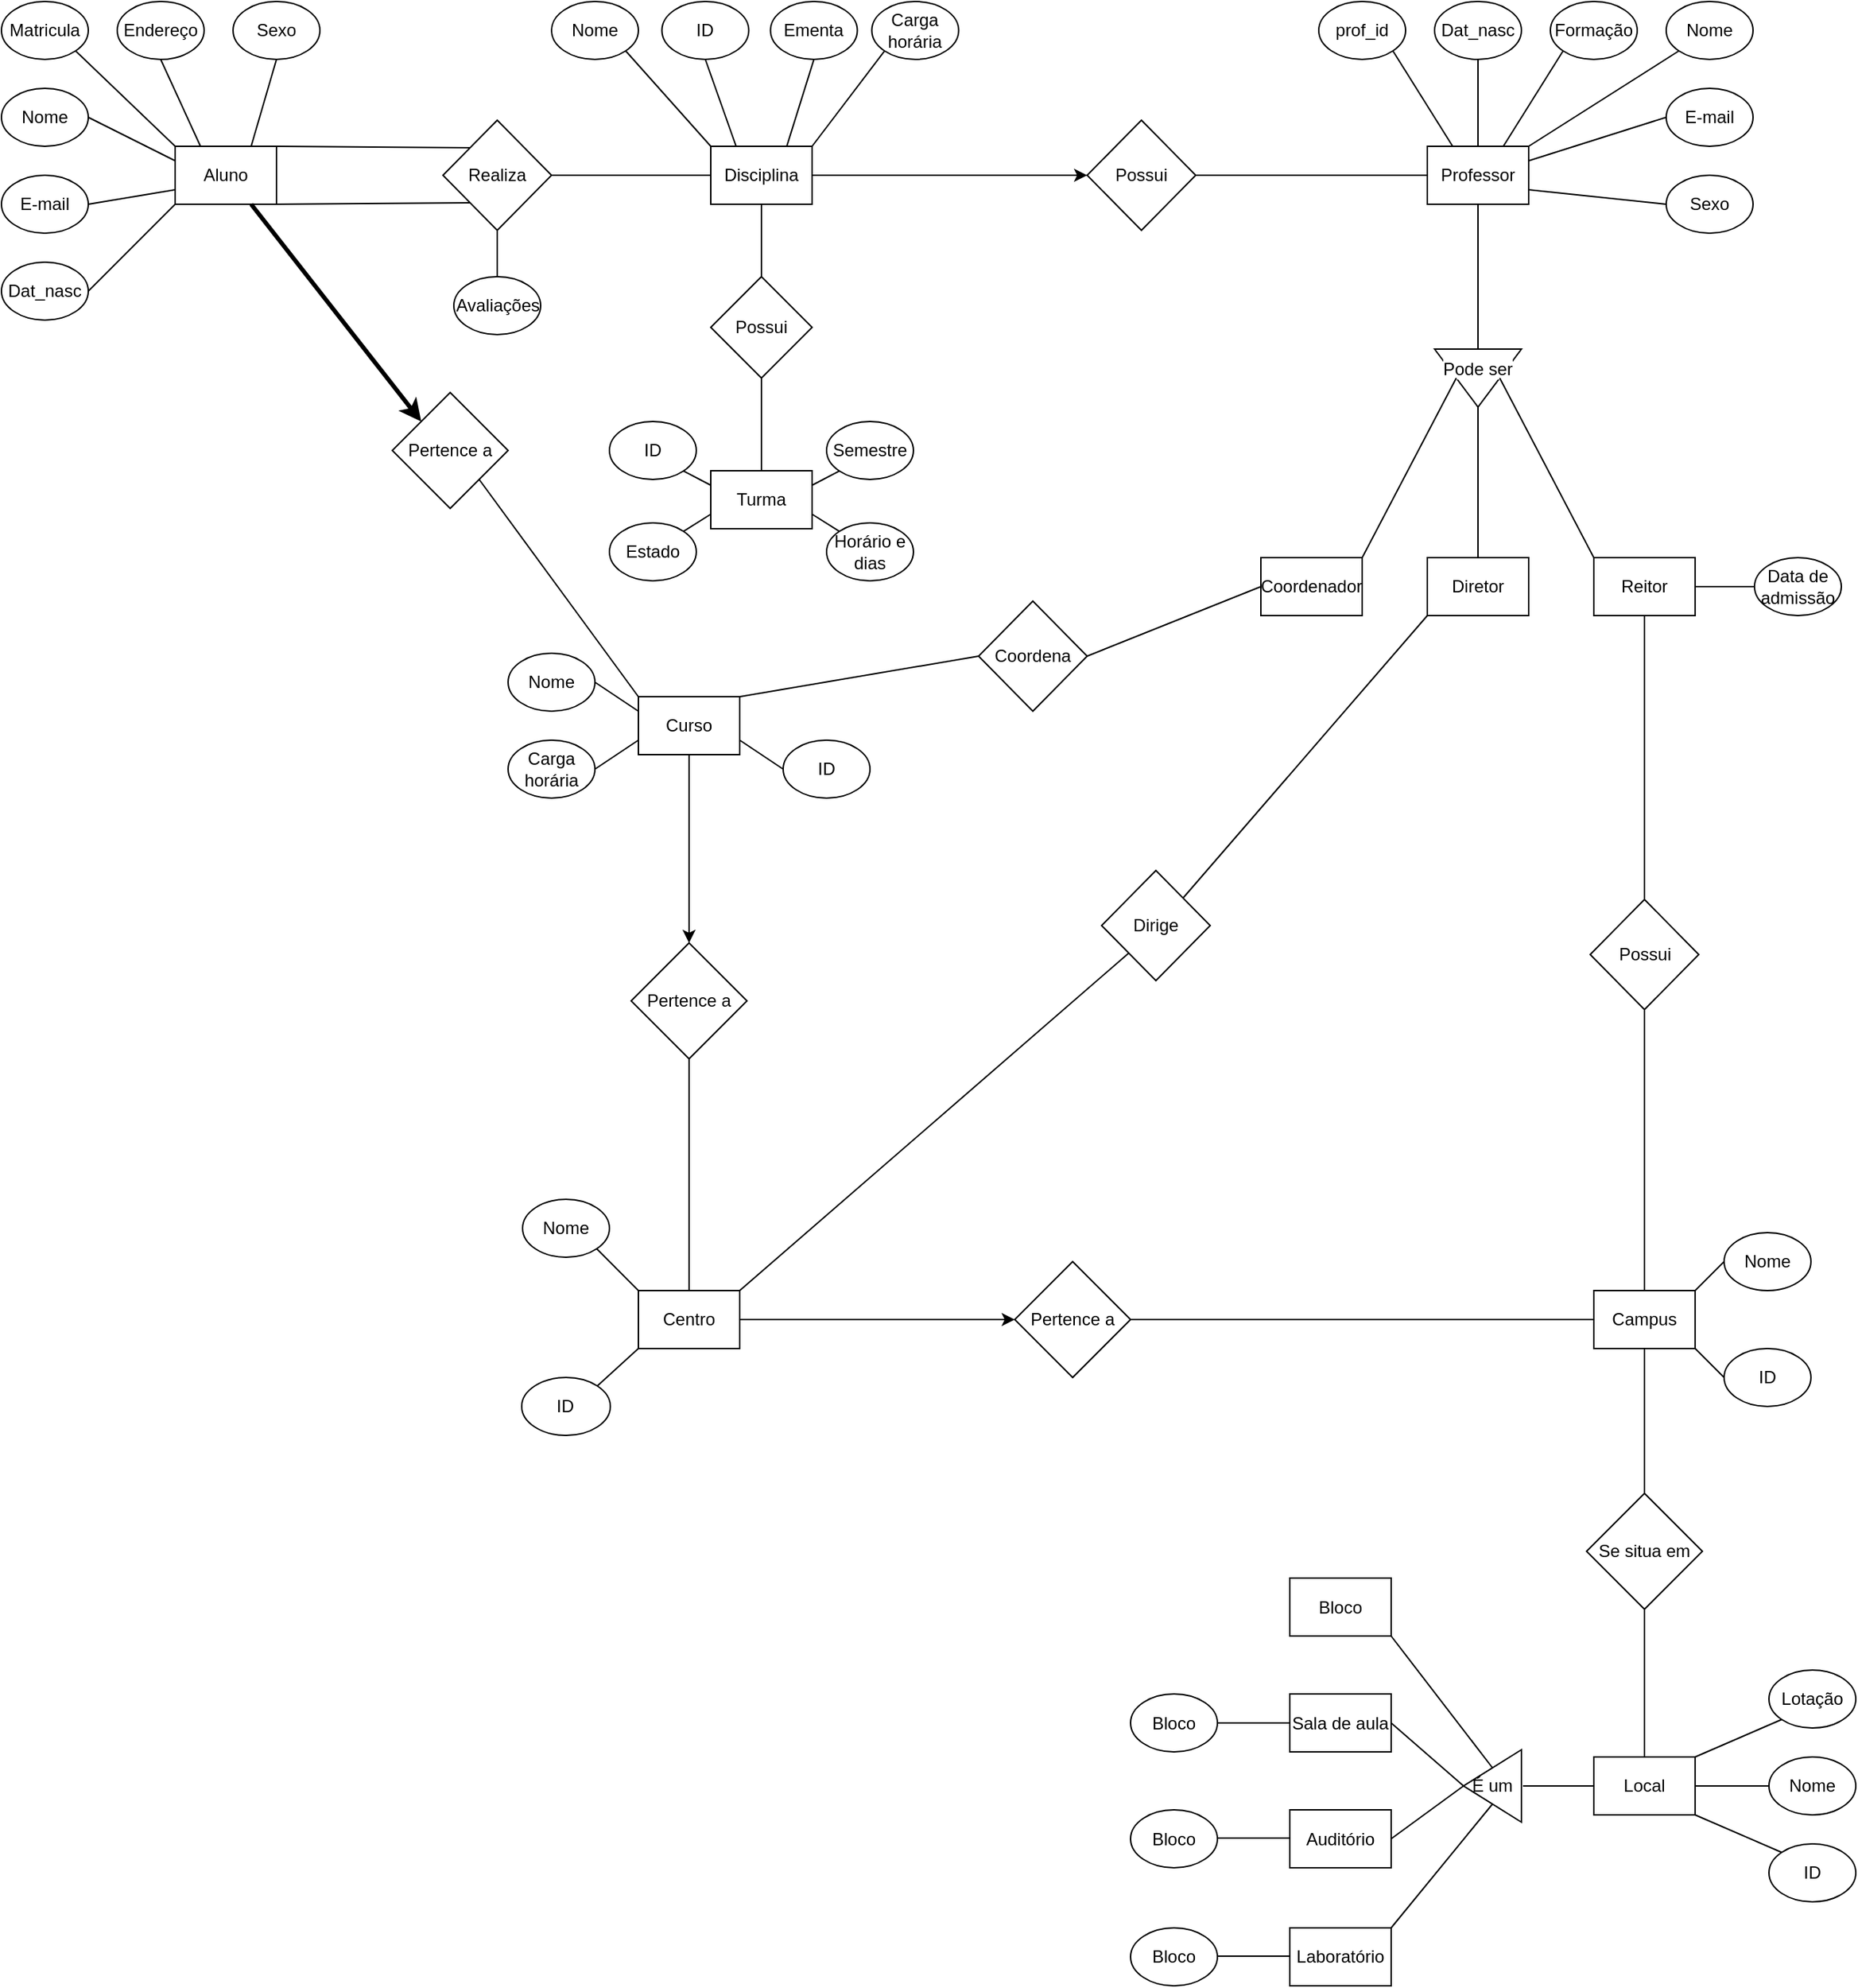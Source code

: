 <mxfile version="20.3.0" type="github">
  <diagram id="R2lEEEUBdFMjLlhIrx00" name="Page-1">
    <mxGraphModel dx="570" dy="474" grid="1" gridSize="10" guides="1" tooltips="1" connect="1" arrows="1" fold="1" page="1" pageScale="1" pageWidth="1169" pageHeight="827" math="0" shadow="0" extFonts="Permanent Marker^https://fonts.googleapis.com/css?family=Permanent+Marker">
      <root>
        <mxCell id="0" />
        <mxCell id="1" parent="0" />
        <mxCell id="e1uVySr2OCQzvFWpXJg2-2" value="Aluno" style="rounded=0;whiteSpace=wrap;html=1;" vertex="1" parent="1">
          <mxGeometry x="170" y="130" width="70" height="40" as="geometry" />
        </mxCell>
        <mxCell id="e1uVySr2OCQzvFWpXJg2-3" value="Nome" style="ellipse;whiteSpace=wrap;html=1;" vertex="1" parent="1">
          <mxGeometry x="50" y="90" width="60" height="40" as="geometry" />
        </mxCell>
        <mxCell id="e1uVySr2OCQzvFWpXJg2-6" value="Professor" style="rounded=0;whiteSpace=wrap;html=1;" vertex="1" parent="1">
          <mxGeometry x="1035" y="130" width="70" height="40" as="geometry" />
        </mxCell>
        <mxCell id="e1uVySr2OCQzvFWpXJg2-7" value="Campus" style="rounded=0;whiteSpace=wrap;html=1;" vertex="1" parent="1">
          <mxGeometry x="1150" y="920" width="70" height="40" as="geometry" />
        </mxCell>
        <mxCell id="e1uVySr2OCQzvFWpXJg2-8" value="Centro" style="rounded=0;whiteSpace=wrap;html=1;" vertex="1" parent="1">
          <mxGeometry x="490" y="920" width="70" height="40" as="geometry" />
        </mxCell>
        <mxCell id="e1uVySr2OCQzvFWpXJg2-10" value="Local" style="rounded=0;whiteSpace=wrap;html=1;" vertex="1" parent="1">
          <mxGeometry x="1150" y="1242" width="70" height="40" as="geometry" />
        </mxCell>
        <mxCell id="e1uVySr2OCQzvFWpXJg2-11" value="Matricula" style="ellipse;whiteSpace=wrap;html=1;" vertex="1" parent="1">
          <mxGeometry x="50" y="30" width="60" height="40" as="geometry" />
        </mxCell>
        <mxCell id="e1uVySr2OCQzvFWpXJg2-12" value="E-mail" style="ellipse;whiteSpace=wrap;html=1;" vertex="1" parent="1">
          <mxGeometry x="50" y="150" width="60" height="40" as="geometry" />
        </mxCell>
        <mxCell id="e1uVySr2OCQzvFWpXJg2-13" value="Dat_nasc" style="ellipse;whiteSpace=wrap;html=1;" vertex="1" parent="1">
          <mxGeometry x="50" y="210" width="60" height="40" as="geometry" />
        </mxCell>
        <mxCell id="e1uVySr2OCQzvFWpXJg2-14" value="Sexo" style="ellipse;whiteSpace=wrap;html=1;" vertex="1" parent="1">
          <mxGeometry x="210" y="30" width="60" height="40" as="geometry" />
        </mxCell>
        <mxCell id="e1uVySr2OCQzvFWpXJg2-15" value="Endereço" style="ellipse;whiteSpace=wrap;html=1;" vertex="1" parent="1">
          <mxGeometry x="130" y="30" width="60" height="40" as="geometry" />
        </mxCell>
        <mxCell id="e1uVySr2OCQzvFWpXJg2-16" value="" style="endArrow=none;html=1;rounded=0;exitX=1;exitY=0.5;exitDx=0;exitDy=0;entryX=0;entryY=0.75;entryDx=0;entryDy=0;" edge="1" parent="1" source="e1uVySr2OCQzvFWpXJg2-12" target="e1uVySr2OCQzvFWpXJg2-2">
          <mxGeometry width="50" height="50" relative="1" as="geometry">
            <mxPoint x="260" y="220" as="sourcePoint" />
            <mxPoint x="310" y="170" as="targetPoint" />
          </mxGeometry>
        </mxCell>
        <mxCell id="e1uVySr2OCQzvFWpXJg2-17" value="" style="endArrow=none;html=1;rounded=0;exitX=1;exitY=0.5;exitDx=0;exitDy=0;entryX=0;entryY=0.25;entryDx=0;entryDy=0;" edge="1" parent="1" source="e1uVySr2OCQzvFWpXJg2-3" target="e1uVySr2OCQzvFWpXJg2-2">
          <mxGeometry width="50" height="50" relative="1" as="geometry">
            <mxPoint x="260" y="220" as="sourcePoint" />
            <mxPoint x="310" y="170" as="targetPoint" />
          </mxGeometry>
        </mxCell>
        <mxCell id="e1uVySr2OCQzvFWpXJg2-18" value="" style="endArrow=none;html=1;rounded=0;exitX=1;exitY=0.5;exitDx=0;exitDy=0;entryX=0;entryY=1;entryDx=0;entryDy=0;" edge="1" parent="1" source="e1uVySr2OCQzvFWpXJg2-13" target="e1uVySr2OCQzvFWpXJg2-2">
          <mxGeometry width="50" height="50" relative="1" as="geometry">
            <mxPoint x="260" y="220" as="sourcePoint" />
            <mxPoint x="310" y="170" as="targetPoint" />
          </mxGeometry>
        </mxCell>
        <mxCell id="e1uVySr2OCQzvFWpXJg2-19" value="" style="endArrow=none;html=1;rounded=0;exitX=1;exitY=1;exitDx=0;exitDy=0;entryX=0;entryY=0;entryDx=0;entryDy=0;" edge="1" parent="1" source="e1uVySr2OCQzvFWpXJg2-11" target="e1uVySr2OCQzvFWpXJg2-2">
          <mxGeometry width="50" height="50" relative="1" as="geometry">
            <mxPoint x="260" y="220" as="sourcePoint" />
            <mxPoint x="310" y="170" as="targetPoint" />
          </mxGeometry>
        </mxCell>
        <mxCell id="e1uVySr2OCQzvFWpXJg2-20" value="" style="endArrow=none;html=1;rounded=0;exitX=0.5;exitY=1;exitDx=0;exitDy=0;entryX=0.25;entryY=0;entryDx=0;entryDy=0;" edge="1" parent="1" source="e1uVySr2OCQzvFWpXJg2-15" target="e1uVySr2OCQzvFWpXJg2-2">
          <mxGeometry width="50" height="50" relative="1" as="geometry">
            <mxPoint x="260" y="220" as="sourcePoint" />
            <mxPoint x="310" y="170" as="targetPoint" />
          </mxGeometry>
        </mxCell>
        <mxCell id="e1uVySr2OCQzvFWpXJg2-21" value="" style="endArrow=none;html=1;rounded=0;exitX=0.5;exitY=1;exitDx=0;exitDy=0;entryX=0.75;entryY=0;entryDx=0;entryDy=0;" edge="1" parent="1" source="e1uVySr2OCQzvFWpXJg2-14" target="e1uVySr2OCQzvFWpXJg2-2">
          <mxGeometry width="50" height="50" relative="1" as="geometry">
            <mxPoint x="260" y="220" as="sourcePoint" />
            <mxPoint x="310" y="170" as="targetPoint" />
          </mxGeometry>
        </mxCell>
        <mxCell id="e1uVySr2OCQzvFWpXJg2-32" value="Nome" style="ellipse;whiteSpace=wrap;html=1;" vertex="1" parent="1">
          <mxGeometry x="1200" y="30" width="60" height="40" as="geometry" />
        </mxCell>
        <mxCell id="e1uVySr2OCQzvFWpXJg2-33" value="prof_id" style="ellipse;whiteSpace=wrap;html=1;" vertex="1" parent="1">
          <mxGeometry x="960" y="30" width="60" height="40" as="geometry" />
        </mxCell>
        <mxCell id="e1uVySr2OCQzvFWpXJg2-34" value="E-mail" style="ellipse;whiteSpace=wrap;html=1;" vertex="1" parent="1">
          <mxGeometry x="1200" y="90" width="60" height="40" as="geometry" />
        </mxCell>
        <mxCell id="e1uVySr2OCQzvFWpXJg2-35" value="Sexo" style="ellipse;whiteSpace=wrap;html=1;" vertex="1" parent="1">
          <mxGeometry x="1200" y="150" width="60" height="40" as="geometry" />
        </mxCell>
        <mxCell id="e1uVySr2OCQzvFWpXJg2-36" value="Dat_nasc" style="ellipse;whiteSpace=wrap;html=1;" vertex="1" parent="1">
          <mxGeometry x="1040" y="30" width="60" height="40" as="geometry" />
        </mxCell>
        <mxCell id="e1uVySr2OCQzvFWpXJg2-37" value="Formação" style="ellipse;whiteSpace=wrap;html=1;" vertex="1" parent="1">
          <mxGeometry x="1120" y="30" width="60" height="40" as="geometry" />
        </mxCell>
        <mxCell id="e1uVySr2OCQzvFWpXJg2-38" value="ID" style="ellipse;whiteSpace=wrap;html=1;" vertex="1" parent="1">
          <mxGeometry x="1240" y="960" width="60" height="40" as="geometry" />
        </mxCell>
        <mxCell id="e1uVySr2OCQzvFWpXJg2-39" value="Nome" style="ellipse;whiteSpace=wrap;html=1;" vertex="1" parent="1">
          <mxGeometry x="1240" y="880" width="60" height="40" as="geometry" />
        </mxCell>
        <mxCell id="e1uVySr2OCQzvFWpXJg2-41" value="ID" style="ellipse;whiteSpace=wrap;html=1;" vertex="1" parent="1">
          <mxGeometry x="409.38" y="980" width="61.25" height="40" as="geometry" />
        </mxCell>
        <mxCell id="e1uVySr2OCQzvFWpXJg2-42" value="Nome" style="ellipse;whiteSpace=wrap;html=1;" vertex="1" parent="1">
          <mxGeometry x="410" y="857" width="60" height="40" as="geometry" />
        </mxCell>
        <mxCell id="e1uVySr2OCQzvFWpXJg2-48" value="ID" style="ellipse;whiteSpace=wrap;html=1;" vertex="1" parent="1">
          <mxGeometry x="1271" y="1302" width="60" height="40" as="geometry" />
        </mxCell>
        <mxCell id="e1uVySr2OCQzvFWpXJg2-49" value="Nome" style="ellipse;whiteSpace=wrap;html=1;" vertex="1" parent="1">
          <mxGeometry x="1271" y="1242" width="60" height="40" as="geometry" />
        </mxCell>
        <mxCell id="e1uVySr2OCQzvFWpXJg2-52" value="Lotação" style="ellipse;whiteSpace=wrap;html=1;" vertex="1" parent="1">
          <mxGeometry x="1271" y="1182" width="60" height="40" as="geometry" />
        </mxCell>
        <mxCell id="e1uVySr2OCQzvFWpXJg2-53" value="Laboratório" style="rounded=0;whiteSpace=wrap;html=1;" vertex="1" parent="1">
          <mxGeometry x="940" y="1360" width="70" height="40" as="geometry" />
        </mxCell>
        <mxCell id="e1uVySr2OCQzvFWpXJg2-54" value="Auditório" style="rounded=0;whiteSpace=wrap;html=1;" vertex="1" parent="1">
          <mxGeometry x="940" y="1278.5" width="70" height="40" as="geometry" />
        </mxCell>
        <mxCell id="e1uVySr2OCQzvFWpXJg2-55" value="Sala de aula" style="rounded=0;whiteSpace=wrap;html=1;" vertex="1" parent="1">
          <mxGeometry x="940" y="1198.5" width="70" height="40" as="geometry" />
        </mxCell>
        <mxCell id="e1uVySr2OCQzvFWpXJg2-56" value="Bloco" style="rounded=0;whiteSpace=wrap;html=1;" vertex="1" parent="1">
          <mxGeometry x="940" y="1118.5" width="70" height="40" as="geometry" />
        </mxCell>
        <mxCell id="e1uVySr2OCQzvFWpXJg2-57" value="É um" style="triangle;whiteSpace=wrap;html=1;flipH=1;" vertex="1" parent="1">
          <mxGeometry x="1060" y="1237" width="40" height="50" as="geometry" />
        </mxCell>
        <mxCell id="e1uVySr2OCQzvFWpXJg2-64" value="Pertence&amp;nbsp;a" style="rhombus;whiteSpace=wrap;html=1;" vertex="1" parent="1">
          <mxGeometry x="320" y="300" width="80" height="80" as="geometry" />
        </mxCell>
        <mxCell id="e1uVySr2OCQzvFWpXJg2-65" value="Curso" style="rounded=0;whiteSpace=wrap;html=1;" vertex="1" parent="1">
          <mxGeometry x="490" y="510" width="70" height="40" as="geometry" />
        </mxCell>
        <mxCell id="e1uVySr2OCQzvFWpXJg2-66" value="ID" style="ellipse;whiteSpace=wrap;html=1;" vertex="1" parent="1">
          <mxGeometry x="590" y="540" width="60" height="40" as="geometry" />
        </mxCell>
        <mxCell id="e1uVySr2OCQzvFWpXJg2-69" value="Carga horária" style="ellipse;whiteSpace=wrap;html=1;" vertex="1" parent="1">
          <mxGeometry x="400" y="540" width="60" height="40" as="geometry" />
        </mxCell>
        <mxCell id="e1uVySr2OCQzvFWpXJg2-70" value="" style="endArrow=none;html=1;rounded=0;exitX=1;exitY=1;exitDx=0;exitDy=0;entryX=0;entryY=0;entryDx=0;entryDy=0;" edge="1" parent="1" source="e1uVySr2OCQzvFWpXJg2-64" target="e1uVySr2OCQzvFWpXJg2-65">
          <mxGeometry width="50" height="50" relative="1" as="geometry">
            <mxPoint x="400" y="400" as="sourcePoint" />
            <mxPoint x="450" y="350" as="targetPoint" />
          </mxGeometry>
        </mxCell>
        <mxCell id="e1uVySr2OCQzvFWpXJg2-71" value="" style="endArrow=none;html=1;rounded=0;exitX=0;exitY=0;exitDx=0;exitDy=0;entryX=0.75;entryY=1;entryDx=0;entryDy=0;endFill=0;startArrow=classic;startFill=1;strokeWidth=3;" edge="1" parent="1" source="e1uVySr2OCQzvFWpXJg2-64" target="e1uVySr2OCQzvFWpXJg2-2">
          <mxGeometry width="50" height="50" relative="1" as="geometry">
            <mxPoint x="400" y="400" as="sourcePoint" />
            <mxPoint x="450" y="350" as="targetPoint" />
          </mxGeometry>
        </mxCell>
        <mxCell id="e1uVySr2OCQzvFWpXJg2-72" value="Realiza" style="rhombus;whiteSpace=wrap;html=1;" vertex="1" parent="1">
          <mxGeometry x="355" y="112" width="75" height="76" as="geometry" />
        </mxCell>
        <mxCell id="e1uVySr2OCQzvFWpXJg2-84" value="" style="endArrow=none;html=1;rounded=0;strokeWidth=1;exitX=1;exitY=0.5;exitDx=0;exitDy=0;entryX=0;entryY=0.25;entryDx=0;entryDy=0;" edge="1" parent="1" target="e1uVySr2OCQzvFWpXJg2-65">
          <mxGeometry width="50" height="50" relative="1" as="geometry">
            <mxPoint x="460" y="500" as="sourcePoint" />
            <mxPoint x="500" y="550" as="targetPoint" />
          </mxGeometry>
        </mxCell>
        <mxCell id="e1uVySr2OCQzvFWpXJg2-85" value="" style="endArrow=none;html=1;rounded=0;strokeWidth=1;exitX=1;exitY=0.5;exitDx=0;exitDy=0;entryX=0;entryY=0.75;entryDx=0;entryDy=0;" edge="1" parent="1">
          <mxGeometry width="50" height="50" relative="1" as="geometry">
            <mxPoint x="460" y="560" as="sourcePoint" />
            <mxPoint x="490" y="540" as="targetPoint" />
          </mxGeometry>
        </mxCell>
        <mxCell id="e1uVySr2OCQzvFWpXJg2-86" value="" style="endArrow=none;html=1;rounded=0;strokeWidth=1;exitX=0;exitY=0.5;exitDx=0;exitDy=0;entryX=1;entryY=0.75;entryDx=0;entryDy=0;" edge="1" parent="1" source="e1uVySr2OCQzvFWpXJg2-66" target="e1uVySr2OCQzvFWpXJg2-65">
          <mxGeometry width="50" height="50" relative="1" as="geometry">
            <mxPoint x="470" y="570" as="sourcePoint" />
            <mxPoint x="500" y="550" as="targetPoint" />
          </mxGeometry>
        </mxCell>
        <mxCell id="e1uVySr2OCQzvFWpXJg2-88" value="Reitor" style="rounded=0;whiteSpace=wrap;html=1;" vertex="1" parent="1">
          <mxGeometry x="1150" y="414" width="70" height="40" as="geometry" />
        </mxCell>
        <mxCell id="e1uVySr2OCQzvFWpXJg2-89" value="Data de admissão" style="ellipse;whiteSpace=wrap;html=1;" vertex="1" parent="1">
          <mxGeometry x="1261" y="414" width="60" height="40" as="geometry" />
        </mxCell>
        <mxCell id="e1uVySr2OCQzvFWpXJg2-93" value="" style="endArrow=none;html=1;rounded=0;strokeWidth=1;exitX=1;exitY=1;exitDx=0;exitDy=0;entryX=0;entryY=0;entryDx=0;entryDy=0;" edge="1" parent="1" source="e1uVySr2OCQzvFWpXJg2-42" target="e1uVySr2OCQzvFWpXJg2-8">
          <mxGeometry width="50" height="50" relative="1" as="geometry">
            <mxPoint x="510" y="920" as="sourcePoint" />
            <mxPoint x="560" y="870" as="targetPoint" />
          </mxGeometry>
        </mxCell>
        <mxCell id="e1uVySr2OCQzvFWpXJg2-96" value="Pertence&amp;nbsp;a" style="rhombus;whiteSpace=wrap;html=1;" vertex="1" parent="1">
          <mxGeometry x="485" y="680" width="80" height="80" as="geometry" />
        </mxCell>
        <mxCell id="e1uVySr2OCQzvFWpXJg2-97" value="" style="endArrow=classic;html=1;rounded=0;strokeWidth=1;exitX=0.5;exitY=1;exitDx=0;exitDy=0;entryX=0.5;entryY=0;entryDx=0;entryDy=0;" edge="1" parent="1" source="e1uVySr2OCQzvFWpXJg2-65" target="e1uVySr2OCQzvFWpXJg2-96">
          <mxGeometry width="50" height="50" relative="1" as="geometry">
            <mxPoint x="520" y="720" as="sourcePoint" />
            <mxPoint x="570" y="670" as="targetPoint" />
          </mxGeometry>
        </mxCell>
        <mxCell id="e1uVySr2OCQzvFWpXJg2-98" value="" style="endArrow=none;html=1;rounded=0;strokeWidth=1;exitX=0.5;exitY=1;exitDx=0;exitDy=0;entryX=0.5;entryY=0;entryDx=0;entryDy=0;" edge="1" parent="1" source="e1uVySr2OCQzvFWpXJg2-96" target="e1uVySr2OCQzvFWpXJg2-8">
          <mxGeometry width="50" height="50" relative="1" as="geometry">
            <mxPoint x="520" y="720" as="sourcePoint" />
            <mxPoint x="570" y="670" as="targetPoint" />
          </mxGeometry>
        </mxCell>
        <mxCell id="e1uVySr2OCQzvFWpXJg2-99" value="Pertence&amp;nbsp;a" style="rhombus;whiteSpace=wrap;html=1;" vertex="1" parent="1">
          <mxGeometry x="750" y="900" width="80" height="80" as="geometry" />
        </mxCell>
        <mxCell id="e1uVySr2OCQzvFWpXJg2-100" value="" style="endArrow=classic;html=1;rounded=0;strokeWidth=1;entryX=0;entryY=0.5;entryDx=0;entryDy=0;exitX=1;exitY=0.5;exitDx=0;exitDy=0;" edge="1" parent="1" source="e1uVySr2OCQzvFWpXJg2-8" target="e1uVySr2OCQzvFWpXJg2-99">
          <mxGeometry width="50" height="50" relative="1" as="geometry">
            <mxPoint x="330" y="920" as="sourcePoint" />
            <mxPoint x="380" y="870" as="targetPoint" />
          </mxGeometry>
        </mxCell>
        <mxCell id="e1uVySr2OCQzvFWpXJg2-101" value="" style="endArrow=none;html=1;rounded=0;strokeWidth=1;exitX=0;exitY=0.5;exitDx=0;exitDy=0;entryX=1;entryY=0.5;entryDx=0;entryDy=0;" edge="1" parent="1" source="e1uVySr2OCQzvFWpXJg2-7" target="e1uVySr2OCQzvFWpXJg2-99">
          <mxGeometry width="50" height="50" relative="1" as="geometry">
            <mxPoint x="456" y="770" as="sourcePoint" />
            <mxPoint x="961" y="940" as="targetPoint" />
          </mxGeometry>
        </mxCell>
        <mxCell id="e1uVySr2OCQzvFWpXJg2-109" value="Disciplina" style="rounded=0;whiteSpace=wrap;html=1;" vertex="1" parent="1">
          <mxGeometry x="540" y="130" width="70" height="40" as="geometry" />
        </mxCell>
        <mxCell id="e1uVySr2OCQzvFWpXJg2-110" value="ID" style="ellipse;whiteSpace=wrap;html=1;" vertex="1" parent="1">
          <mxGeometry x="506.25" y="30" width="60" height="40" as="geometry" />
        </mxCell>
        <mxCell id="e1uVySr2OCQzvFWpXJg2-111" value="Ementa" style="ellipse;whiteSpace=wrap;html=1;" vertex="1" parent="1">
          <mxGeometry x="581.25" y="30" width="60" height="40" as="geometry" />
        </mxCell>
        <mxCell id="e1uVySr2OCQzvFWpXJg2-112" value="Carga horária" style="ellipse;whiteSpace=wrap;html=1;" vertex="1" parent="1">
          <mxGeometry x="651.25" y="30" width="60" height="40" as="geometry" />
        </mxCell>
        <mxCell id="e1uVySr2OCQzvFWpXJg2-113" value="Nome" style="ellipse;whiteSpace=wrap;html=1;" vertex="1" parent="1">
          <mxGeometry x="430" y="30" width="60" height="40" as="geometry" />
        </mxCell>
        <mxCell id="e1uVySr2OCQzvFWpXJg2-119" value="" style="endArrow=none;html=1;rounded=0;strokeWidth=1;exitX=1;exitY=1;exitDx=0;exitDy=0;entryX=0;entryY=1;entryDx=0;entryDy=0;" edge="1" parent="1" source="e1uVySr2OCQzvFWpXJg2-2" target="e1uVySr2OCQzvFWpXJg2-72">
          <mxGeometry width="50" height="50" relative="1" as="geometry">
            <mxPoint x="390" y="320" as="sourcePoint" />
            <mxPoint x="440" y="270" as="targetPoint" />
          </mxGeometry>
        </mxCell>
        <mxCell id="e1uVySr2OCQzvFWpXJg2-120" value="" style="endArrow=none;html=1;rounded=0;strokeWidth=1;exitX=1;exitY=0;exitDx=0;exitDy=0;entryX=0;entryY=0;entryDx=0;entryDy=0;" edge="1" parent="1" source="e1uVySr2OCQzvFWpXJg2-2" target="e1uVySr2OCQzvFWpXJg2-72">
          <mxGeometry width="50" height="50" relative="1" as="geometry">
            <mxPoint x="250" y="170" as="sourcePoint" />
            <mxPoint x="378.75" y="181" as="targetPoint" />
          </mxGeometry>
        </mxCell>
        <mxCell id="e1uVySr2OCQzvFWpXJg2-121" value="" style="endArrow=none;html=1;rounded=0;strokeWidth=1;entryX=1;entryY=0.5;entryDx=0;entryDy=0;exitX=0;exitY=0.5;exitDx=0;exitDy=0;" edge="1" parent="1" source="e1uVySr2OCQzvFWpXJg2-109" target="e1uVySr2OCQzvFWpXJg2-72">
          <mxGeometry width="50" height="50" relative="1" as="geometry">
            <mxPoint x="430" y="320" as="sourcePoint" />
            <mxPoint x="480" y="270" as="targetPoint" />
          </mxGeometry>
        </mxCell>
        <mxCell id="e1uVySr2OCQzvFWpXJg2-122" value="" style="endArrow=none;html=1;rounded=0;strokeWidth=1;exitX=1;exitY=1;exitDx=0;exitDy=0;entryX=0;entryY=0;entryDx=0;entryDy=0;" edge="1" parent="1" source="e1uVySr2OCQzvFWpXJg2-113" target="e1uVySr2OCQzvFWpXJg2-109">
          <mxGeometry width="50" height="50" relative="1" as="geometry">
            <mxPoint x="620" y="220" as="sourcePoint" />
            <mxPoint x="670" y="170" as="targetPoint" />
          </mxGeometry>
        </mxCell>
        <mxCell id="e1uVySr2OCQzvFWpXJg2-123" value="" style="endArrow=none;html=1;rounded=0;strokeWidth=1;exitX=0.5;exitY=1;exitDx=0;exitDy=0;entryX=0.25;entryY=0;entryDx=0;entryDy=0;" edge="1" parent="1" source="e1uVySr2OCQzvFWpXJg2-110" target="e1uVySr2OCQzvFWpXJg2-109">
          <mxGeometry width="50" height="50" relative="1" as="geometry">
            <mxPoint x="491.213" y="74.142" as="sourcePoint" />
            <mxPoint x="567.5" y="140" as="targetPoint" />
          </mxGeometry>
        </mxCell>
        <mxCell id="e1uVySr2OCQzvFWpXJg2-124" value="" style="endArrow=none;html=1;rounded=0;strokeWidth=1;exitX=0.5;exitY=1;exitDx=0;exitDy=0;entryX=0.75;entryY=0;entryDx=0;entryDy=0;" edge="1" parent="1" source="e1uVySr2OCQzvFWpXJg2-111" target="e1uVySr2OCQzvFWpXJg2-109">
          <mxGeometry width="50" height="50" relative="1" as="geometry">
            <mxPoint x="546.25" y="80" as="sourcePoint" />
            <mxPoint x="567.5" y="140" as="targetPoint" />
          </mxGeometry>
        </mxCell>
        <mxCell id="e1uVySr2OCQzvFWpXJg2-125" value="" style="endArrow=none;html=1;rounded=0;strokeWidth=1;exitX=0;exitY=1;exitDx=0;exitDy=0;entryX=1;entryY=0;entryDx=0;entryDy=0;" edge="1" parent="1" source="e1uVySr2OCQzvFWpXJg2-112" target="e1uVySr2OCQzvFWpXJg2-109">
          <mxGeometry width="50" height="50" relative="1" as="geometry">
            <mxPoint x="621.25" y="80" as="sourcePoint" />
            <mxPoint x="602.5" y="140" as="targetPoint" />
          </mxGeometry>
        </mxCell>
        <mxCell id="e1uVySr2OCQzvFWpXJg2-126" value="Possui" style="rhombus;whiteSpace=wrap;html=1;" vertex="1" parent="1">
          <mxGeometry x="800" y="112" width="75" height="76" as="geometry" />
        </mxCell>
        <mxCell id="e1uVySr2OCQzvFWpXJg2-127" value="" style="endArrow=none;html=1;rounded=0;strokeWidth=1;entryX=1;entryY=0.5;entryDx=0;entryDy=0;exitX=0;exitY=0.5;exitDx=0;exitDy=0;endFill=0;startArrow=classic;startFill=1;" edge="1" parent="1" source="e1uVySr2OCQzvFWpXJg2-126" target="e1uVySr2OCQzvFWpXJg2-109">
          <mxGeometry width="50" height="50" relative="1" as="geometry">
            <mxPoint x="550" y="160" as="sourcePoint" />
            <mxPoint x="440" y="160" as="targetPoint" />
          </mxGeometry>
        </mxCell>
        <mxCell id="e1uVySr2OCQzvFWpXJg2-128" value="" style="endArrow=none;html=1;rounded=0;strokeWidth=1;entryX=0;entryY=0.5;entryDx=0;entryDy=0;" edge="1" parent="1" source="e1uVySr2OCQzvFWpXJg2-126" target="e1uVySr2OCQzvFWpXJg2-6">
          <mxGeometry width="50" height="50" relative="1" as="geometry">
            <mxPoint x="810" y="160" as="sourcePoint" />
            <mxPoint x="677.5" y="160" as="targetPoint" />
          </mxGeometry>
        </mxCell>
        <mxCell id="e1uVySr2OCQzvFWpXJg2-129" value="" style="endArrow=none;html=1;rounded=0;strokeWidth=1;exitX=1;exitY=1;exitDx=0;exitDy=0;entryX=0.25;entryY=0;entryDx=0;entryDy=0;" edge="1" parent="1" source="e1uVySr2OCQzvFWpXJg2-33" target="e1uVySr2OCQzvFWpXJg2-6">
          <mxGeometry width="50" height="50" relative="1" as="geometry">
            <mxPoint x="1100" y="220" as="sourcePoint" />
            <mxPoint x="1150" y="170" as="targetPoint" />
          </mxGeometry>
        </mxCell>
        <mxCell id="e1uVySr2OCQzvFWpXJg2-130" value="" style="endArrow=none;html=1;rounded=0;strokeWidth=1;exitX=0.5;exitY=1;exitDx=0;exitDy=0;entryX=0.5;entryY=0;entryDx=0;entryDy=0;" edge="1" parent="1" source="e1uVySr2OCQzvFWpXJg2-36" target="e1uVySr2OCQzvFWpXJg2-6">
          <mxGeometry width="50" height="50" relative="1" as="geometry">
            <mxPoint x="1021.213" y="74.142" as="sourcePoint" />
            <mxPoint x="1045" y="140" as="targetPoint" />
          </mxGeometry>
        </mxCell>
        <mxCell id="e1uVySr2OCQzvFWpXJg2-131" value="" style="endArrow=none;html=1;rounded=0;strokeWidth=1;exitX=0;exitY=1;exitDx=0;exitDy=0;entryX=0.75;entryY=0;entryDx=0;entryDy=0;" edge="1" parent="1" source="e1uVySr2OCQzvFWpXJg2-37" target="e1uVySr2OCQzvFWpXJg2-6">
          <mxGeometry width="50" height="50" relative="1" as="geometry">
            <mxPoint x="1080" y="80" as="sourcePoint" />
            <mxPoint x="1070" y="140" as="targetPoint" />
          </mxGeometry>
        </mxCell>
        <mxCell id="e1uVySr2OCQzvFWpXJg2-132" value="" style="endArrow=none;html=1;rounded=0;strokeWidth=1;exitX=0;exitY=1;exitDx=0;exitDy=0;entryX=1;entryY=0;entryDx=0;entryDy=0;" edge="1" parent="1" source="e1uVySr2OCQzvFWpXJg2-32" target="e1uVySr2OCQzvFWpXJg2-6">
          <mxGeometry width="50" height="50" relative="1" as="geometry">
            <mxPoint x="1138.787" y="74.142" as="sourcePoint" />
            <mxPoint x="1080" y="140" as="targetPoint" />
          </mxGeometry>
        </mxCell>
        <mxCell id="e1uVySr2OCQzvFWpXJg2-133" value="" style="endArrow=none;html=1;rounded=0;strokeWidth=1;exitX=0;exitY=0.5;exitDx=0;exitDy=0;entryX=1;entryY=0.25;entryDx=0;entryDy=0;" edge="1" parent="1" source="e1uVySr2OCQzvFWpXJg2-34" target="e1uVySr2OCQzvFWpXJg2-6">
          <mxGeometry width="50" height="50" relative="1" as="geometry">
            <mxPoint x="1218.787" y="74.142" as="sourcePoint" />
            <mxPoint x="1115" y="140" as="targetPoint" />
          </mxGeometry>
        </mxCell>
        <mxCell id="e1uVySr2OCQzvFWpXJg2-134" value="" style="endArrow=none;html=1;rounded=0;strokeWidth=1;exitX=0;exitY=0.5;exitDx=0;exitDy=0;entryX=1;entryY=0.75;entryDx=0;entryDy=0;" edge="1" parent="1" source="e1uVySr2OCQzvFWpXJg2-35" target="e1uVySr2OCQzvFWpXJg2-6">
          <mxGeometry width="50" height="50" relative="1" as="geometry">
            <mxPoint x="1210" y="120" as="sourcePoint" />
            <mxPoint x="1115" y="150" as="targetPoint" />
          </mxGeometry>
        </mxCell>
        <mxCell id="e1uVySr2OCQzvFWpXJg2-135" value="Turma" style="rounded=0;whiteSpace=wrap;html=1;" vertex="1" parent="1">
          <mxGeometry x="540" y="354" width="70" height="40" as="geometry" />
        </mxCell>
        <mxCell id="e1uVySr2OCQzvFWpXJg2-136" value="ID" style="ellipse;whiteSpace=wrap;html=1;" vertex="1" parent="1">
          <mxGeometry x="470" y="320" width="60" height="40" as="geometry" />
        </mxCell>
        <mxCell id="e1uVySr2OCQzvFWpXJg2-137" value="Semestre" style="ellipse;whiteSpace=wrap;html=1;" vertex="1" parent="1">
          <mxGeometry x="620" y="320" width="60" height="40" as="geometry" />
        </mxCell>
        <mxCell id="e1uVySr2OCQzvFWpXJg2-138" value="Estado" style="ellipse;whiteSpace=wrap;html=1;" vertex="1" parent="1">
          <mxGeometry x="470" y="390" width="60" height="40" as="geometry" />
        </mxCell>
        <mxCell id="e1uVySr2OCQzvFWpXJg2-139" value="Horário e dias" style="ellipse;whiteSpace=wrap;html=1;" vertex="1" parent="1">
          <mxGeometry x="620" y="390" width="60" height="40" as="geometry" />
        </mxCell>
        <mxCell id="e1uVySr2OCQzvFWpXJg2-140" value="Possui" style="rhombus;whiteSpace=wrap;html=1;" vertex="1" parent="1">
          <mxGeometry x="540" y="220" width="70" height="70" as="geometry" />
        </mxCell>
        <mxCell id="e1uVySr2OCQzvFWpXJg2-144" value="" style="endArrow=none;html=1;rounded=0;strokeWidth=1;exitX=0.5;exitY=1;exitDx=0;exitDy=0;" edge="1" parent="1" source="e1uVySr2OCQzvFWpXJg2-140" target="e1uVySr2OCQzvFWpXJg2-135">
          <mxGeometry width="50" height="50" relative="1" as="geometry">
            <mxPoint x="740" y="400" as="sourcePoint" />
            <mxPoint x="790" y="350" as="targetPoint" />
          </mxGeometry>
        </mxCell>
        <mxCell id="e1uVySr2OCQzvFWpXJg2-145" value="" style="endArrow=none;html=1;rounded=0;strokeWidth=1;exitX=0.5;exitY=1;exitDx=0;exitDy=0;entryX=0.5;entryY=0;entryDx=0;entryDy=0;" edge="1" parent="1" source="e1uVySr2OCQzvFWpXJg2-109" target="e1uVySr2OCQzvFWpXJg2-140">
          <mxGeometry width="50" height="50" relative="1" as="geometry">
            <mxPoint x="585" y="300" as="sourcePoint" />
            <mxPoint x="585" y="364" as="targetPoint" />
          </mxGeometry>
        </mxCell>
        <mxCell id="e1uVySr2OCQzvFWpXJg2-146" value="" style="endArrow=none;html=1;rounded=0;strokeWidth=1;exitX=1;exitY=0;exitDx=0;exitDy=0;entryX=0;entryY=0.75;entryDx=0;entryDy=0;" edge="1" parent="1" source="e1uVySr2OCQzvFWpXJg2-138" target="e1uVySr2OCQzvFWpXJg2-135">
          <mxGeometry width="50" height="50" relative="1" as="geometry">
            <mxPoint x="740" y="400" as="sourcePoint" />
            <mxPoint x="790" y="350" as="targetPoint" />
          </mxGeometry>
        </mxCell>
        <mxCell id="e1uVySr2OCQzvFWpXJg2-147" value="" style="endArrow=none;html=1;rounded=0;strokeWidth=1;exitX=1;exitY=1;exitDx=0;exitDy=0;entryX=0;entryY=0.25;entryDx=0;entryDy=0;" edge="1" parent="1" source="e1uVySr2OCQzvFWpXJg2-136" target="e1uVySr2OCQzvFWpXJg2-135">
          <mxGeometry width="50" height="50" relative="1" as="geometry">
            <mxPoint x="531.058" y="405.755" as="sourcePoint" />
            <mxPoint x="550" y="394" as="targetPoint" />
          </mxGeometry>
        </mxCell>
        <mxCell id="e1uVySr2OCQzvFWpXJg2-148" value="" style="endArrow=none;html=1;rounded=0;strokeWidth=1;exitX=1;exitY=0.25;exitDx=0;exitDy=0;entryX=0;entryY=1;entryDx=0;entryDy=0;" edge="1" parent="1" source="e1uVySr2OCQzvFWpXJg2-135" target="e1uVySr2OCQzvFWpXJg2-137">
          <mxGeometry width="50" height="50" relative="1" as="geometry">
            <mxPoint x="531.058" y="364.245" as="sourcePoint" />
            <mxPoint x="550" y="374" as="targetPoint" />
          </mxGeometry>
        </mxCell>
        <mxCell id="e1uVySr2OCQzvFWpXJg2-149" value="" style="endArrow=none;html=1;rounded=0;strokeWidth=1;exitX=1;exitY=0.75;exitDx=0;exitDy=0;entryX=0;entryY=0;entryDx=0;entryDy=0;" edge="1" parent="1" source="e1uVySr2OCQzvFWpXJg2-135" target="e1uVySr2OCQzvFWpXJg2-139">
          <mxGeometry width="50" height="50" relative="1" as="geometry">
            <mxPoint x="620" y="374" as="sourcePoint" />
            <mxPoint x="638.942" y="364.245" as="targetPoint" />
          </mxGeometry>
        </mxCell>
        <mxCell id="e1uVySr2OCQzvFWpXJg2-151" value="Dirige" style="rhombus;whiteSpace=wrap;html=1;" vertex="1" parent="1">
          <mxGeometry x="810" y="630" width="75" height="76" as="geometry" />
        </mxCell>
        <mxCell id="e1uVySr2OCQzvFWpXJg2-153" value="" style="endArrow=none;html=1;rounded=0;strokeWidth=1;exitX=1;exitY=0;exitDx=0;exitDy=0;entryX=0;entryY=1;entryDx=0;entryDy=0;" edge="1" parent="1" source="e1uVySr2OCQzvFWpXJg2-8" target="e1uVySr2OCQzvFWpXJg2-151">
          <mxGeometry width="50" height="50" relative="1" as="geometry">
            <mxPoint x="840" y="540" as="sourcePoint" />
            <mxPoint x="890" y="490" as="targetPoint" />
          </mxGeometry>
        </mxCell>
        <mxCell id="e1uVySr2OCQzvFWpXJg2-155" value="Se situa em" style="rhombus;whiteSpace=wrap;html=1;" vertex="1" parent="1">
          <mxGeometry x="1145" y="1060" width="80" height="80" as="geometry" />
        </mxCell>
        <mxCell id="e1uVySr2OCQzvFWpXJg2-159" value="" style="endArrow=none;html=1;rounded=0;strokeWidth=1;exitX=1;exitY=0;exitDx=0;exitDy=0;entryX=0;entryY=0.5;entryDx=0;entryDy=0;" edge="1" parent="1" source="e1uVySr2OCQzvFWpXJg2-7" target="e1uVySr2OCQzvFWpXJg2-39">
          <mxGeometry width="50" height="50" relative="1" as="geometry">
            <mxPoint x="1110" y="930" as="sourcePoint" />
            <mxPoint x="1160" y="880" as="targetPoint" />
          </mxGeometry>
        </mxCell>
        <mxCell id="e1uVySr2OCQzvFWpXJg2-160" value="" style="endArrow=none;html=1;rounded=0;strokeWidth=1;exitX=1;exitY=1;exitDx=0;exitDy=0;entryX=0;entryY=0.5;entryDx=0;entryDy=0;" edge="1" parent="1" source="e1uVySr2OCQzvFWpXJg2-7" target="e1uVySr2OCQzvFWpXJg2-38">
          <mxGeometry width="50" height="50" relative="1" as="geometry">
            <mxPoint x="1230" y="930" as="sourcePoint" />
            <mxPoint x="1250" y="910" as="targetPoint" />
          </mxGeometry>
        </mxCell>
        <mxCell id="e1uVySr2OCQzvFWpXJg2-161" value="" style="endArrow=none;html=1;rounded=0;strokeWidth=1;exitX=0;exitY=1;exitDx=0;exitDy=0;entryX=1;entryY=0;entryDx=0;entryDy=0;" edge="1" parent="1" source="e1uVySr2OCQzvFWpXJg2-8" target="e1uVySr2OCQzvFWpXJg2-41">
          <mxGeometry width="50" height="50" relative="1" as="geometry">
            <mxPoint x="471.081" y="901.23" as="sourcePoint" />
            <mxPoint x="500" y="930" as="targetPoint" />
          </mxGeometry>
        </mxCell>
        <mxCell id="e1uVySr2OCQzvFWpXJg2-165" value="Pode ser" style="triangle;whiteSpace=wrap;html=1;flipH=1;direction=south;verticalAlign=top;labelBackgroundColor=default;" vertex="1" parent="1">
          <mxGeometry x="1040" y="270" width="60" height="40" as="geometry" />
        </mxCell>
        <mxCell id="e1uVySr2OCQzvFWpXJg2-166" value="Nome" style="ellipse;whiteSpace=wrap;html=1;" vertex="1" parent="1">
          <mxGeometry x="400" y="480" width="60" height="40" as="geometry" />
        </mxCell>
        <mxCell id="e1uVySr2OCQzvFWpXJg2-168" value="Coordenador" style="rounded=0;whiteSpace=wrap;html=1;" vertex="1" parent="1">
          <mxGeometry x="920" y="414" width="70" height="40" as="geometry" />
        </mxCell>
        <mxCell id="e1uVySr2OCQzvFWpXJg2-169" value="Diretor" style="rounded=0;whiteSpace=wrap;html=1;" vertex="1" parent="1">
          <mxGeometry x="1035" y="414" width="70" height="40" as="geometry" />
        </mxCell>
        <mxCell id="e1uVySr2OCQzvFWpXJg2-171" value="" style="endArrow=none;html=1;rounded=0;strokeWidth=1;entryX=0.5;entryY=1;entryDx=0;entryDy=0;exitX=0;exitY=0.5;exitDx=0;exitDy=0;" edge="1" parent="1" source="e1uVySr2OCQzvFWpXJg2-165" target="e1uVySr2OCQzvFWpXJg2-6">
          <mxGeometry width="50" height="50" relative="1" as="geometry">
            <mxPoint x="990" y="410" as="sourcePoint" />
            <mxPoint x="1040" y="360" as="targetPoint" />
          </mxGeometry>
        </mxCell>
        <mxCell id="e1uVySr2OCQzvFWpXJg2-172" value="" style="endArrow=none;html=1;rounded=0;strokeWidth=1;entryX=0.5;entryY=1;entryDx=0;entryDy=0;exitX=1;exitY=0;exitDx=0;exitDy=0;" edge="1" parent="1" source="e1uVySr2OCQzvFWpXJg2-168" target="e1uVySr2OCQzvFWpXJg2-165">
          <mxGeometry width="50" height="50" relative="1" as="geometry">
            <mxPoint x="1080" y="280" as="sourcePoint" />
            <mxPoint x="1080" y="180" as="targetPoint" />
          </mxGeometry>
        </mxCell>
        <mxCell id="e1uVySr2OCQzvFWpXJg2-173" value="" style="endArrow=none;html=1;rounded=0;strokeWidth=1;entryX=1;entryY=0.5;entryDx=0;entryDy=0;exitX=0.5;exitY=0;exitDx=0;exitDy=0;" edge="1" parent="1" source="e1uVySr2OCQzvFWpXJg2-169" target="e1uVySr2OCQzvFWpXJg2-165">
          <mxGeometry width="50" height="50" relative="1" as="geometry">
            <mxPoint x="990" y="424" as="sourcePoint" />
            <mxPoint x="1080" y="310" as="targetPoint" />
          </mxGeometry>
        </mxCell>
        <mxCell id="e1uVySr2OCQzvFWpXJg2-174" value="" style="endArrow=none;html=1;rounded=0;strokeWidth=1;entryX=0.5;entryY=0;entryDx=0;entryDy=0;exitX=0;exitY=0;exitDx=0;exitDy=0;" edge="1" parent="1" source="e1uVySr2OCQzvFWpXJg2-88" target="e1uVySr2OCQzvFWpXJg2-165">
          <mxGeometry width="50" height="50" relative="1" as="geometry">
            <mxPoint x="1065" y="424" as="sourcePoint" />
            <mxPoint x="1080" y="320" as="targetPoint" />
          </mxGeometry>
        </mxCell>
        <mxCell id="e1uVySr2OCQzvFWpXJg2-175" value="" style="endArrow=none;html=1;rounded=0;strokeWidth=1;exitX=1;exitY=0;exitDx=0;exitDy=0;entryX=0;entryY=1;entryDx=0;entryDy=0;" edge="1" parent="1" source="e1uVySr2OCQzvFWpXJg2-151" target="e1uVySr2OCQzvFWpXJg2-169">
          <mxGeometry width="50" height="50" relative="1" as="geometry">
            <mxPoint x="920" y="640" as="sourcePoint" />
            <mxPoint x="970" y="590" as="targetPoint" />
          </mxGeometry>
        </mxCell>
        <mxCell id="e1uVySr2OCQzvFWpXJg2-176" value="Coordena" style="rhombus;whiteSpace=wrap;html=1;" vertex="1" parent="1">
          <mxGeometry x="725" y="444" width="75" height="76" as="geometry" />
        </mxCell>
        <mxCell id="e1uVySr2OCQzvFWpXJg2-177" value="" style="endArrow=none;html=1;rounded=0;strokeWidth=1;exitX=0;exitY=0.5;exitDx=0;exitDy=0;entryX=1;entryY=0;entryDx=0;entryDy=0;" edge="1" parent="1" source="e1uVySr2OCQzvFWpXJg2-176" target="e1uVySr2OCQzvFWpXJg2-65">
          <mxGeometry width="50" height="50" relative="1" as="geometry">
            <mxPoint x="750" y="510" as="sourcePoint" />
            <mxPoint x="800" y="460" as="targetPoint" />
          </mxGeometry>
        </mxCell>
        <mxCell id="e1uVySr2OCQzvFWpXJg2-178" value="" style="endArrow=none;html=1;rounded=0;strokeWidth=1;exitX=1;exitY=0.5;exitDx=0;exitDy=0;entryX=0;entryY=0.5;entryDx=0;entryDy=0;" edge="1" parent="1" source="e1uVySr2OCQzvFWpXJg2-176" target="e1uVySr2OCQzvFWpXJg2-168">
          <mxGeometry width="50" height="50" relative="1" as="geometry">
            <mxPoint x="735" y="492" as="sourcePoint" />
            <mxPoint x="570" y="520" as="targetPoint" />
          </mxGeometry>
        </mxCell>
        <mxCell id="e1uVySr2OCQzvFWpXJg2-180" value="" style="endArrow=none;html=1;rounded=0;strokeWidth=1;exitX=0;exitY=0.5;exitDx=0;exitDy=0;entryX=1;entryY=0.5;entryDx=0;entryDy=0;" edge="1" parent="1" source="e1uVySr2OCQzvFWpXJg2-89" target="e1uVySr2OCQzvFWpXJg2-88">
          <mxGeometry width="50" height="50" relative="1" as="geometry">
            <mxPoint x="1271" y="384" as="sourcePoint" />
            <mxPoint x="1230" y="424" as="targetPoint" />
          </mxGeometry>
        </mxCell>
        <mxCell id="e1uVySr2OCQzvFWpXJg2-182" value="Possui" style="rhombus;whiteSpace=wrap;html=1;" vertex="1" parent="1">
          <mxGeometry x="1147.5" y="650" width="75" height="76" as="geometry" />
        </mxCell>
        <mxCell id="e1uVySr2OCQzvFWpXJg2-183" value="" style="endArrow=none;html=1;rounded=0;strokeWidth=1;entryX=0.5;entryY=1;entryDx=0;entryDy=0;exitX=0.5;exitY=0;exitDx=0;exitDy=0;" edge="1" parent="1" source="e1uVySr2OCQzvFWpXJg2-7" target="e1uVySr2OCQzvFWpXJg2-182">
          <mxGeometry width="50" height="50" relative="1" as="geometry">
            <mxPoint x="1000" y="760" as="sourcePoint" />
            <mxPoint x="1050" y="710" as="targetPoint" />
          </mxGeometry>
        </mxCell>
        <mxCell id="e1uVySr2OCQzvFWpXJg2-184" value="" style="endArrow=none;html=1;rounded=0;strokeWidth=1;entryX=0.5;entryY=0;entryDx=0;entryDy=0;exitX=0.5;exitY=1;exitDx=0;exitDy=0;" edge="1" parent="1" source="e1uVySr2OCQzvFWpXJg2-88" target="e1uVySr2OCQzvFWpXJg2-182">
          <mxGeometry width="50" height="50" relative="1" as="geometry">
            <mxPoint x="1064" y="930.0" as="sourcePoint" />
            <mxPoint x="1103.75" y="717" as="targetPoint" />
          </mxGeometry>
        </mxCell>
        <mxCell id="e1uVySr2OCQzvFWpXJg2-185" value="" style="endArrow=none;html=1;rounded=0;strokeWidth=1;entryX=0.5;entryY=0;entryDx=0;entryDy=0;exitX=0.5;exitY=1;exitDx=0;exitDy=0;" edge="1" parent="1" source="e1uVySr2OCQzvFWpXJg2-7" target="e1uVySr2OCQzvFWpXJg2-155">
          <mxGeometry width="50" height="50" relative="1" as="geometry">
            <mxPoint x="911" y="1260" as="sourcePoint" />
            <mxPoint x="961" y="1210" as="targetPoint" />
          </mxGeometry>
        </mxCell>
        <mxCell id="e1uVySr2OCQzvFWpXJg2-186" value="" style="endArrow=none;html=1;rounded=0;strokeWidth=1;entryX=0.5;entryY=1;entryDx=0;entryDy=0;exitX=0.5;exitY=0;exitDx=0;exitDy=0;" edge="1" parent="1" source="e1uVySr2OCQzvFWpXJg2-10" target="e1uVySr2OCQzvFWpXJg2-155">
          <mxGeometry width="50" height="50" relative="1" as="geometry">
            <mxPoint x="911" y="1260" as="sourcePoint" />
            <mxPoint x="961" y="1210" as="targetPoint" />
          </mxGeometry>
        </mxCell>
        <mxCell id="e1uVySr2OCQzvFWpXJg2-187" value="" style="endArrow=none;html=1;rounded=0;strokeWidth=1;entryX=0;entryY=0.5;entryDx=0;entryDy=0;" edge="1" parent="1" target="e1uVySr2OCQzvFWpXJg2-10">
          <mxGeometry width="50" height="50" relative="1" as="geometry">
            <mxPoint x="1101" y="1262" as="sourcePoint" />
            <mxPoint x="961" y="1210" as="targetPoint" />
          </mxGeometry>
        </mxCell>
        <mxCell id="e1uVySr2OCQzvFWpXJg2-188" value="" style="endArrow=none;html=1;rounded=0;strokeWidth=1;entryX=0;entryY=0.5;entryDx=0;entryDy=0;exitX=1;exitY=0.5;exitDx=0;exitDy=0;" edge="1" parent="1" source="e1uVySr2OCQzvFWpXJg2-55" target="e1uVySr2OCQzvFWpXJg2-57">
          <mxGeometry width="50" height="50" relative="1" as="geometry">
            <mxPoint x="911" y="1260" as="sourcePoint" />
            <mxPoint x="961" y="1210" as="targetPoint" />
          </mxGeometry>
        </mxCell>
        <mxCell id="e1uVySr2OCQzvFWpXJg2-189" value="" style="endArrow=none;html=1;rounded=0;strokeWidth=1;entryX=0;entryY=0.5;entryDx=0;entryDy=0;exitX=1;exitY=0.5;exitDx=0;exitDy=0;" edge="1" parent="1" source="e1uVySr2OCQzvFWpXJg2-54" target="e1uVySr2OCQzvFWpXJg2-57">
          <mxGeometry width="50" height="50" relative="1" as="geometry">
            <mxPoint x="911" y="1260" as="sourcePoint" />
            <mxPoint x="961" y="1210" as="targetPoint" />
          </mxGeometry>
        </mxCell>
        <mxCell id="e1uVySr2OCQzvFWpXJg2-190" value="" style="endArrow=none;html=1;rounded=0;strokeWidth=1;entryX=0.5;entryY=1;entryDx=0;entryDy=0;exitX=1;exitY=0;exitDx=0;exitDy=0;" edge="1" parent="1" source="e1uVySr2OCQzvFWpXJg2-53" target="e1uVySr2OCQzvFWpXJg2-57">
          <mxGeometry width="50" height="50" relative="1" as="geometry">
            <mxPoint x="1020" y="1308.5" as="sourcePoint" />
            <mxPoint x="1070" y="1272.0" as="targetPoint" />
          </mxGeometry>
        </mxCell>
        <mxCell id="e1uVySr2OCQzvFWpXJg2-191" value="" style="endArrow=none;html=1;rounded=0;strokeWidth=1;entryX=0.5;entryY=0;entryDx=0;entryDy=0;exitX=1;exitY=1;exitDx=0;exitDy=0;" edge="1" parent="1" source="e1uVySr2OCQzvFWpXJg2-56" target="e1uVySr2OCQzvFWpXJg2-57">
          <mxGeometry width="50" height="50" relative="1" as="geometry">
            <mxPoint x="1020" y="1375.5" as="sourcePoint" />
            <mxPoint x="1090" y="1284.5" as="targetPoint" />
          </mxGeometry>
        </mxCell>
        <mxCell id="e1uVySr2OCQzvFWpXJg2-192" value="" style="endArrow=none;html=1;rounded=0;strokeWidth=1;entryX=1;entryY=0;entryDx=0;entryDy=0;exitX=0;exitY=1;exitDx=0;exitDy=0;" edge="1" parent="1" source="e1uVySr2OCQzvFWpXJg2-52" target="e1uVySr2OCQzvFWpXJg2-10">
          <mxGeometry width="50" height="50" relative="1" as="geometry">
            <mxPoint x="1110" y="1240" as="sourcePoint" />
            <mxPoint x="1160" y="1190" as="targetPoint" />
          </mxGeometry>
        </mxCell>
        <mxCell id="e1uVySr2OCQzvFWpXJg2-193" value="" style="endArrow=none;html=1;rounded=0;strokeWidth=1;entryX=0;entryY=0.5;entryDx=0;entryDy=0;exitX=1;exitY=0.5;exitDx=0;exitDy=0;" edge="1" parent="1" source="e1uVySr2OCQzvFWpXJg2-10" target="e1uVySr2OCQzvFWpXJg2-49">
          <mxGeometry width="50" height="50" relative="1" as="geometry">
            <mxPoint x="1110" y="1240" as="sourcePoint" />
            <mxPoint x="1160" y="1190" as="targetPoint" />
          </mxGeometry>
        </mxCell>
        <mxCell id="e1uVySr2OCQzvFWpXJg2-194" value="" style="endArrow=none;html=1;rounded=0;strokeWidth=1;entryX=0;entryY=0;entryDx=0;entryDy=0;exitX=1;exitY=1;exitDx=0;exitDy=0;" edge="1" parent="1" source="e1uVySr2OCQzvFWpXJg2-10" target="e1uVySr2OCQzvFWpXJg2-48">
          <mxGeometry width="50" height="50" relative="1" as="geometry">
            <mxPoint x="1110" y="1240" as="sourcePoint" />
            <mxPoint x="1160" y="1190" as="targetPoint" />
          </mxGeometry>
        </mxCell>
        <mxCell id="e1uVySr2OCQzvFWpXJg2-195" value="Bloco" style="ellipse;whiteSpace=wrap;html=1;" vertex="1" parent="1">
          <mxGeometry x="830" y="1198.5" width="60" height="40" as="geometry" />
        </mxCell>
        <mxCell id="e1uVySr2OCQzvFWpXJg2-196" value="Bloco" style="ellipse;whiteSpace=wrap;html=1;" vertex="1" parent="1">
          <mxGeometry x="830" y="1278.5" width="60" height="40" as="geometry" />
        </mxCell>
        <mxCell id="e1uVySr2OCQzvFWpXJg2-197" value="Bloco" style="ellipse;whiteSpace=wrap;html=1;" vertex="1" parent="1">
          <mxGeometry x="830" y="1360" width="60" height="40" as="geometry" />
        </mxCell>
        <mxCell id="e1uVySr2OCQzvFWpXJg2-198" value="" style="endArrow=none;html=1;rounded=0;strokeWidth=1;exitX=1;exitY=0.5;exitDx=0;exitDy=0;entryX=0;entryY=0.5;entryDx=0;entryDy=0;" edge="1" parent="1" source="e1uVySr2OCQzvFWpXJg2-195" target="e1uVySr2OCQzvFWpXJg2-55">
          <mxGeometry width="50" height="50" relative="1" as="geometry">
            <mxPoint x="940" y="1130" as="sourcePoint" />
            <mxPoint x="990" y="1080" as="targetPoint" />
          </mxGeometry>
        </mxCell>
        <mxCell id="e1uVySr2OCQzvFWpXJg2-199" value="" style="endArrow=none;html=1;rounded=0;strokeWidth=1;exitX=1;exitY=0.5;exitDx=0;exitDy=0;entryX=0;entryY=0.5;entryDx=0;entryDy=0;" edge="1" parent="1">
          <mxGeometry width="50" height="50" relative="1" as="geometry">
            <mxPoint x="890" y="1297.97" as="sourcePoint" />
            <mxPoint x="940" y="1297.97" as="targetPoint" />
          </mxGeometry>
        </mxCell>
        <mxCell id="e1uVySr2OCQzvFWpXJg2-200" value="" style="endArrow=none;html=1;rounded=0;strokeWidth=1;exitX=1;exitY=0.5;exitDx=0;exitDy=0;entryX=0;entryY=0.5;entryDx=0;entryDy=0;" edge="1" parent="1">
          <mxGeometry width="50" height="50" relative="1" as="geometry">
            <mxPoint x="890" y="1379.47" as="sourcePoint" />
            <mxPoint x="940" y="1379.47" as="targetPoint" />
          </mxGeometry>
        </mxCell>
        <mxCell id="e1uVySr2OCQzvFWpXJg2-201" value="Avaliações" style="ellipse;whiteSpace=wrap;html=1;" vertex="1" parent="1">
          <mxGeometry x="362.5" y="220" width="60" height="40" as="geometry" />
        </mxCell>
        <mxCell id="e1uVySr2OCQzvFWpXJg2-202" value="" style="endArrow=none;html=1;rounded=0;strokeWidth=1;exitX=0.5;exitY=0;exitDx=0;exitDy=0;entryX=0.5;entryY=1;entryDx=0;entryDy=0;" edge="1" parent="1" source="e1uVySr2OCQzvFWpXJg2-201" target="e1uVySr2OCQzvFWpXJg2-72">
          <mxGeometry width="50" height="50" relative="1" as="geometry">
            <mxPoint x="400" y="220" as="sourcePoint" />
            <mxPoint x="450" y="170" as="targetPoint" />
          </mxGeometry>
        </mxCell>
      </root>
    </mxGraphModel>
  </diagram>
</mxfile>
